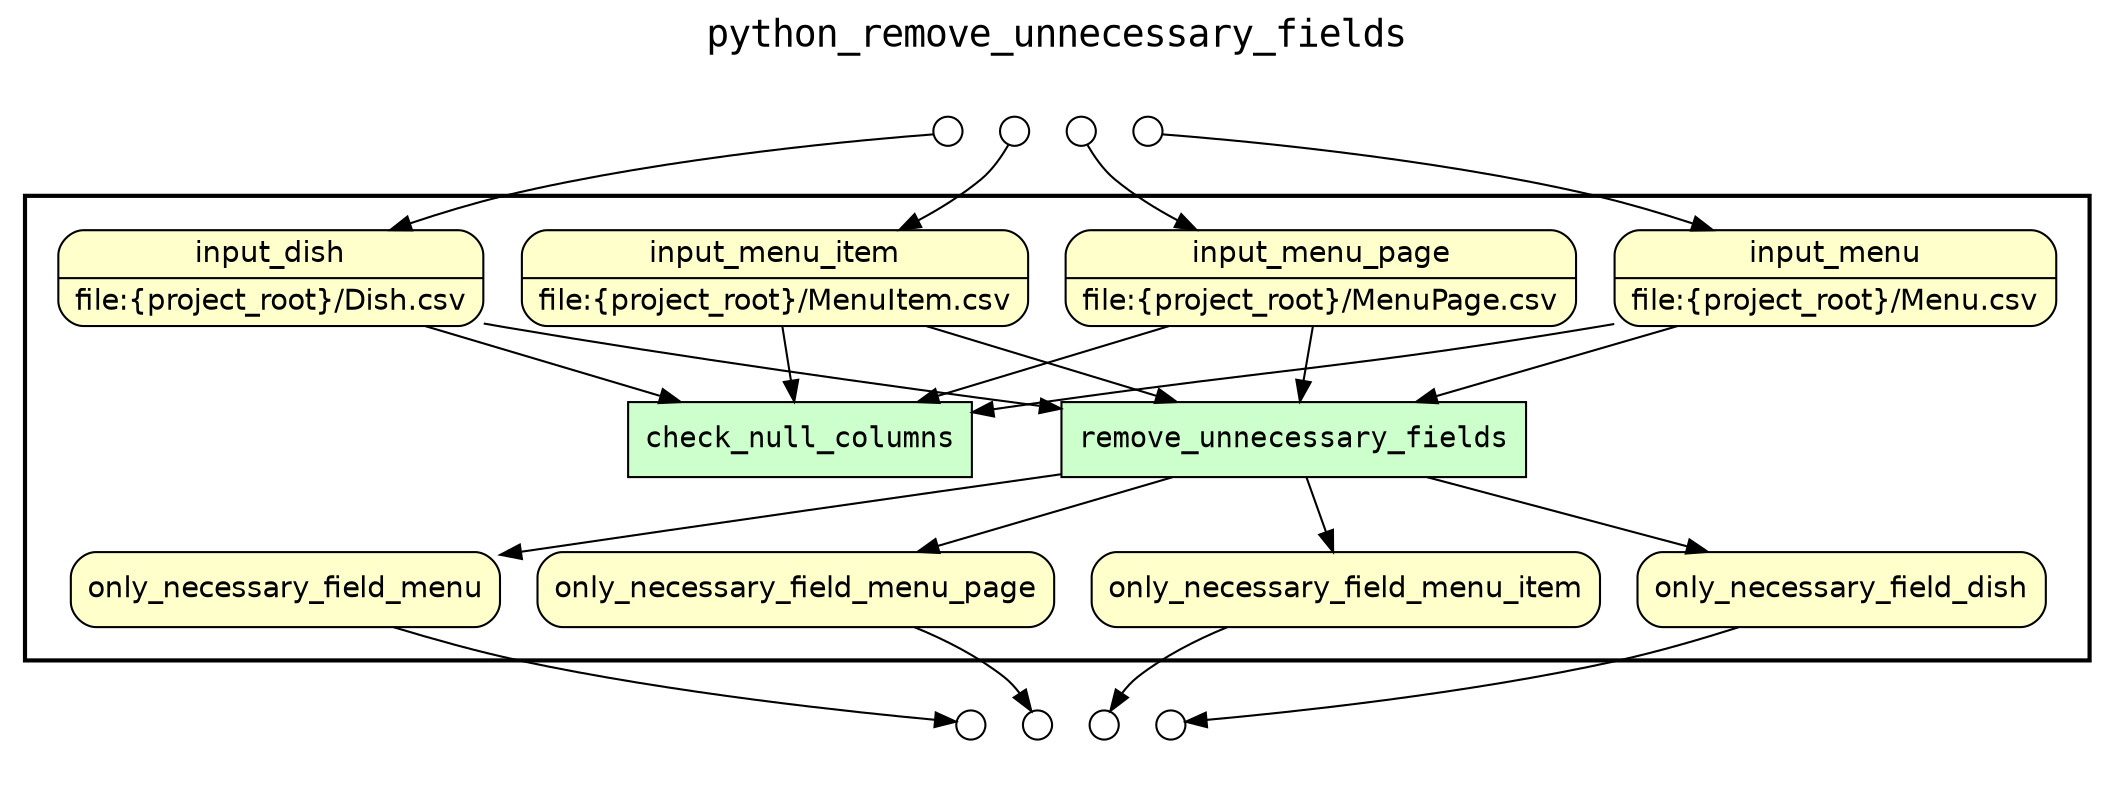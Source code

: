 digraph Workflow {
rankdir=TB
fontname=Courier; fontsize=18; labelloc=t
label=python_remove_unnecessary_fields
subgraph cluster_workflow_box_outer { label=""; color=black; penwidth=2
subgraph cluster_workflow_box_inner { label=""; color=white
node[shape=box style=filled fillcolor="#CCFFCC" peripheries=1 fontname=Courier]
check_null_columns
remove_unnecessary_fields
node[shape=box style="rounded,filled" fillcolor="#FFFFCC" peripheries=1 fontname=Helvetica]
only_necessary_field_menu
only_necessary_field_menu_page
only_necessary_field_menu_item
only_necessary_field_dish
input_menu [shape=record rankdir=LR label="{<f0> input_menu |<f1> file\:\{project_root\}/Menu.csv}"];
input_menu_page [shape=record rankdir=LR label="{<f0> input_menu_page |<f1> file\:\{project_root\}/MenuPage.csv}"];
input_menu_item [shape=record rankdir=LR label="{<f0> input_menu_item |<f1> file\:\{project_root\}/MenuItem.csv}"];
input_dish [shape=record rankdir=LR label="{<f0> input_dish |<f1> file\:\{project_root\}/Dish.csv}"];
node[shape=box style="rounded,filled" fillcolor="#FCFCFC" peripheries=1 fontname=Helvetica]
input_menu -> check_null_columns
input_menu_page -> check_null_columns
input_menu_item -> check_null_columns
input_dish -> check_null_columns
remove_unnecessary_fields -> only_necessary_field_menu
remove_unnecessary_fields -> only_necessary_field_menu_page
remove_unnecessary_fields -> only_necessary_field_menu_item
remove_unnecessary_fields -> only_necessary_field_dish
input_menu -> remove_unnecessary_fields
input_menu_page -> remove_unnecessary_fields
input_menu_item -> remove_unnecessary_fields
input_dish -> remove_unnecessary_fields
}}
subgraph cluster_input_ports_group_outer { label=""; color=white
subgraph cluster_input_ports_group_inner { label=""; color=white
node[shape=circle style="rounded,filled" fillcolor="#FFFFFF" peripheries=1 fontname=Helvetica width=0.2]
input_menu_input_port [label=""]
input_menu_page_input_port [label=""]
input_menu_item_input_port [label=""]
input_dish_input_port [label=""]
}}
subgraph cluster_output_ports_group_outer { label=""; color=white
subgraph cluster_output_ports_group_inner { label=""; color=white
node[shape=circle style="rounded,filled" fillcolor="#FFFFFF" peripheries=1 fontname=Helvetica width=0.2]
only_necessary_field_menu_output_port [label=""]
only_necessary_field_menu_page_output_port [label=""]
only_necessary_field_menu_item_output_port [label=""]
only_necessary_field_dish_output_port [label=""]
}}
input_menu_input_port -> input_menu
input_menu_page_input_port -> input_menu_page
input_menu_item_input_port -> input_menu_item
input_dish_input_port -> input_dish
only_necessary_field_menu -> only_necessary_field_menu_output_port
only_necessary_field_menu_page -> only_necessary_field_menu_page_output_port
only_necessary_field_menu_item -> only_necessary_field_menu_item_output_port
only_necessary_field_dish -> only_necessary_field_dish_output_port
}
